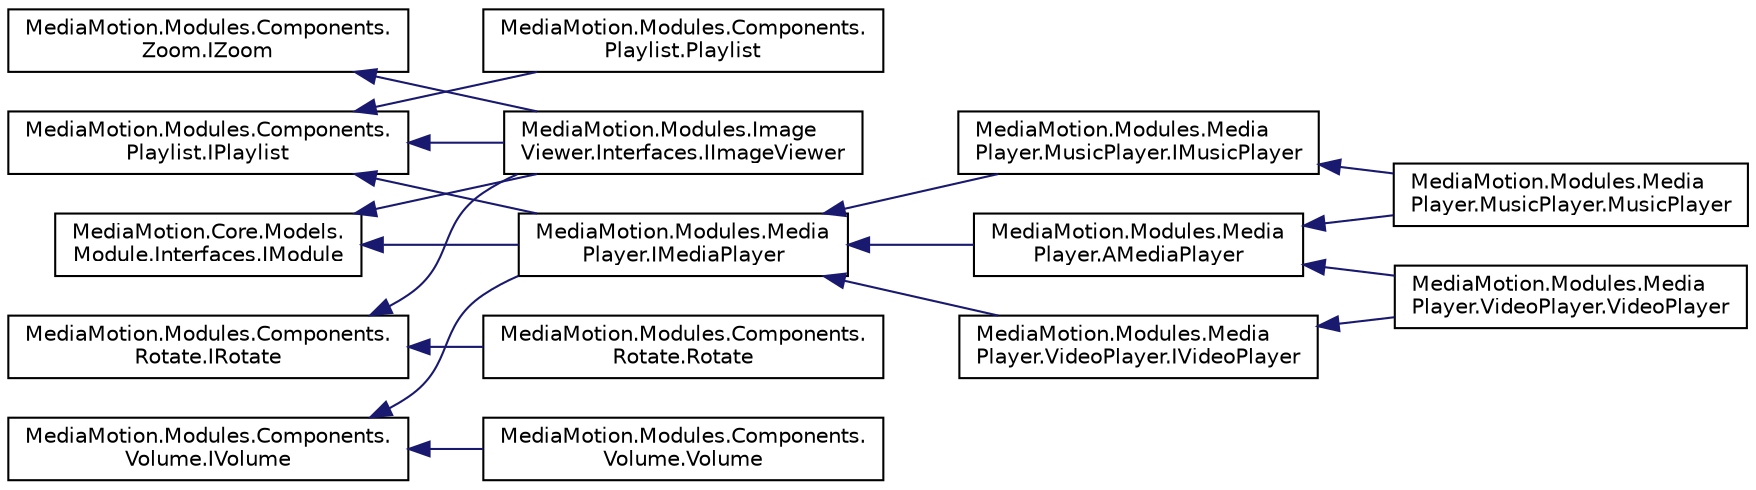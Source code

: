 digraph "Graphical Class Hierarchy"
{
  edge [fontname="Helvetica",fontsize="10",labelfontname="Helvetica",labelfontsize="10"];
  node [fontname="Helvetica",fontsize="10",shape=record];
  rankdir="LR";
  Node1 [label="MediaMotion.Core.Models.\lModule.Interfaces.IModule",height=0.2,width=0.4,color="black", fillcolor="white", style="filled",URL="$interface_media_motion_1_1_core_1_1_models_1_1_module_1_1_interfaces_1_1_i_module.html"];
  Node1 -> Node2 [dir="back",color="midnightblue",fontsize="10",style="solid",fontname="Helvetica"];
  Node2 [label="MediaMotion.Modules.Image\lViewer.Interfaces.IImageViewer",height=0.2,width=0.4,color="black", fillcolor="white", style="filled",URL="$interface_media_motion_1_1_modules_1_1_image_viewer_1_1_interfaces_1_1_i_image_viewer.html"];
  Node1 -> Node3 [dir="back",color="midnightblue",fontsize="10",style="solid",fontname="Helvetica"];
  Node3 [label="MediaMotion.Modules.Media\lPlayer.IMediaPlayer",height=0.2,width=0.4,color="black", fillcolor="white", style="filled",URL="$interface_media_motion_1_1_modules_1_1_media_player_1_1_i_media_player.html"];
  Node3 -> Node4 [dir="back",color="midnightblue",fontsize="10",style="solid",fontname="Helvetica"];
  Node4 [label="MediaMotion.Modules.Media\lPlayer.AMediaPlayer",height=0.2,width=0.4,color="black", fillcolor="white", style="filled",URL="$class_media_motion_1_1_modules_1_1_media_player_1_1_a_media_player.html"];
  Node4 -> Node5 [dir="back",color="midnightblue",fontsize="10",style="solid",fontname="Helvetica"];
  Node5 [label="MediaMotion.Modules.Media\lPlayer.MusicPlayer.MusicPlayer",height=0.2,width=0.4,color="black", fillcolor="white", style="filled",URL="$class_media_motion_1_1_modules_1_1_media_player_1_1_music_player_1_1_music_player.html"];
  Node4 -> Node6 [dir="back",color="midnightblue",fontsize="10",style="solid",fontname="Helvetica"];
  Node6 [label="MediaMotion.Modules.Media\lPlayer.VideoPlayer.VideoPlayer",height=0.2,width=0.4,color="black", fillcolor="white", style="filled",URL="$class_media_motion_1_1_modules_1_1_media_player_1_1_video_player_1_1_video_player.html"];
  Node3 -> Node7 [dir="back",color="midnightblue",fontsize="10",style="solid",fontname="Helvetica"];
  Node7 [label="MediaMotion.Modules.Media\lPlayer.MusicPlayer.IMusicPlayer",height=0.2,width=0.4,color="black", fillcolor="white", style="filled",URL="$interface_media_motion_1_1_modules_1_1_media_player_1_1_music_player_1_1_i_music_player.html"];
  Node7 -> Node5 [dir="back",color="midnightblue",fontsize="10",style="solid",fontname="Helvetica"];
  Node3 -> Node8 [dir="back",color="midnightblue",fontsize="10",style="solid",fontname="Helvetica"];
  Node8 [label="MediaMotion.Modules.Media\lPlayer.VideoPlayer.IVideoPlayer",height=0.2,width=0.4,color="black", fillcolor="white", style="filled",URL="$interface_media_motion_1_1_modules_1_1_media_player_1_1_video_player_1_1_i_video_player.html"];
  Node8 -> Node6 [dir="back",color="midnightblue",fontsize="10",style="solid",fontname="Helvetica"];
  Node9 [label="MediaMotion.Modules.Components.\lPlaylist.IPlaylist",height=0.2,width=0.4,color="black", fillcolor="white", style="filled",URL="$interface_media_motion_1_1_modules_1_1_components_1_1_playlist_1_1_i_playlist.html"];
  Node9 -> Node10 [dir="back",color="midnightblue",fontsize="10",style="solid",fontname="Helvetica"];
  Node10 [label="MediaMotion.Modules.Components.\lPlaylist.Playlist",height=0.2,width=0.4,color="black", fillcolor="white", style="filled",URL="$class_media_motion_1_1_modules_1_1_components_1_1_playlist_1_1_playlist.html"];
  Node9 -> Node2 [dir="back",color="midnightblue",fontsize="10",style="solid",fontname="Helvetica"];
  Node9 -> Node3 [dir="back",color="midnightblue",fontsize="10",style="solid",fontname="Helvetica"];
  Node11 [label="MediaMotion.Modules.Components.\lRotate.IRotate",height=0.2,width=0.4,color="black", fillcolor="white", style="filled",URL="$interface_media_motion_1_1_modules_1_1_components_1_1_rotate_1_1_i_rotate.html"];
  Node11 -> Node12 [dir="back",color="midnightblue",fontsize="10",style="solid",fontname="Helvetica"];
  Node12 [label="MediaMotion.Modules.Components.\lRotate.Rotate",height=0.2,width=0.4,color="black", fillcolor="white", style="filled",URL="$class_media_motion_1_1_modules_1_1_components_1_1_rotate_1_1_rotate.html"];
  Node11 -> Node2 [dir="back",color="midnightblue",fontsize="10",style="solid",fontname="Helvetica"];
  Node13 [label="MediaMotion.Modules.Components.\lVolume.IVolume",height=0.2,width=0.4,color="black", fillcolor="white", style="filled",URL="$interface_media_motion_1_1_modules_1_1_components_1_1_volume_1_1_i_volume.html"];
  Node13 -> Node14 [dir="back",color="midnightblue",fontsize="10",style="solid",fontname="Helvetica"];
  Node14 [label="MediaMotion.Modules.Components.\lVolume.Volume",height=0.2,width=0.4,color="black", fillcolor="white", style="filled",URL="$class_media_motion_1_1_modules_1_1_components_1_1_volume_1_1_volume.html"];
  Node13 -> Node3 [dir="back",color="midnightblue",fontsize="10",style="solid",fontname="Helvetica"];
  Node15 [label="MediaMotion.Modules.Components.\lZoom.IZoom",height=0.2,width=0.4,color="black", fillcolor="white", style="filled",URL="$interface_media_motion_1_1_modules_1_1_components_1_1_zoom_1_1_i_zoom.html"];
  Node15 -> Node2 [dir="back",color="midnightblue",fontsize="10",style="solid",fontname="Helvetica"];
}
